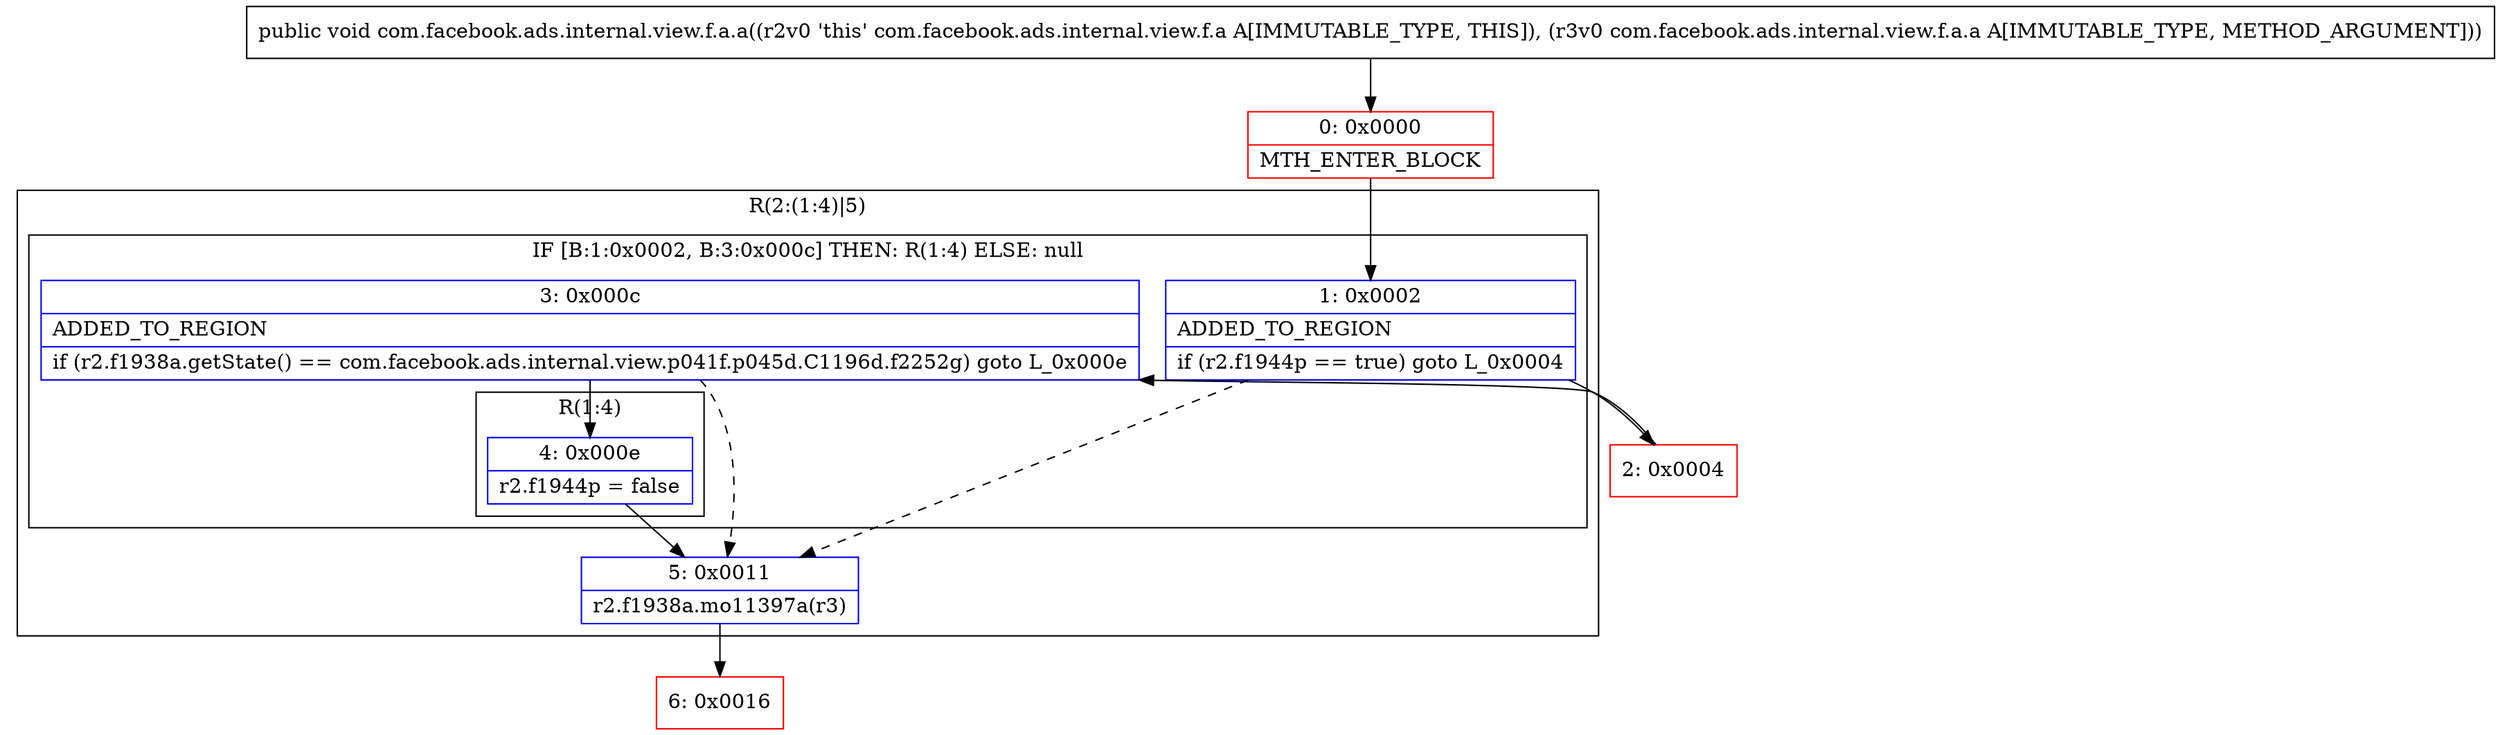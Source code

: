 digraph "CFG forcom.facebook.ads.internal.view.f.a.a(Lcom\/facebook\/ads\/internal\/view\/f\/a\/a;)V" {
subgraph cluster_Region_2118064906 {
label = "R(2:(1:4)|5)";
node [shape=record,color=blue];
subgraph cluster_IfRegion_1548150981 {
label = "IF [B:1:0x0002, B:3:0x000c] THEN: R(1:4) ELSE: null";
node [shape=record,color=blue];
Node_1 [shape=record,label="{1\:\ 0x0002|ADDED_TO_REGION\l|if (r2.f1944p == true) goto L_0x0004\l}"];
Node_3 [shape=record,label="{3\:\ 0x000c|ADDED_TO_REGION\l|if (r2.f1938a.getState() == com.facebook.ads.internal.view.p041f.p045d.C1196d.f2252g) goto L_0x000e\l}"];
subgraph cluster_Region_1416876613 {
label = "R(1:4)";
node [shape=record,color=blue];
Node_4 [shape=record,label="{4\:\ 0x000e|r2.f1944p = false\l}"];
}
}
Node_5 [shape=record,label="{5\:\ 0x0011|r2.f1938a.mo11397a(r3)\l}"];
}
Node_0 [shape=record,color=red,label="{0\:\ 0x0000|MTH_ENTER_BLOCK\l}"];
Node_2 [shape=record,color=red,label="{2\:\ 0x0004}"];
Node_6 [shape=record,color=red,label="{6\:\ 0x0016}"];
MethodNode[shape=record,label="{public void com.facebook.ads.internal.view.f.a.a((r2v0 'this' com.facebook.ads.internal.view.f.a A[IMMUTABLE_TYPE, THIS]), (r3v0 com.facebook.ads.internal.view.f.a.a A[IMMUTABLE_TYPE, METHOD_ARGUMENT])) }"];
MethodNode -> Node_0;
Node_1 -> Node_2;
Node_1 -> Node_5[style=dashed];
Node_3 -> Node_4;
Node_3 -> Node_5[style=dashed];
Node_4 -> Node_5;
Node_5 -> Node_6;
Node_0 -> Node_1;
Node_2 -> Node_3;
}

